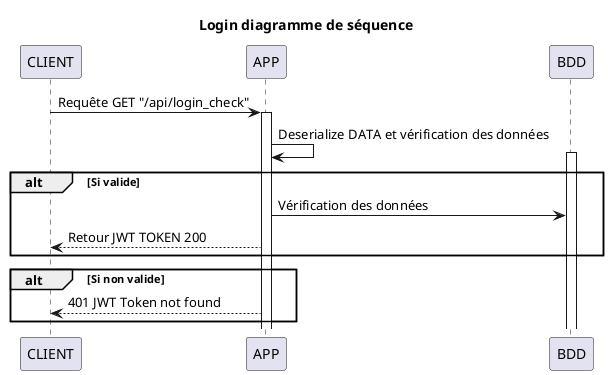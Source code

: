 @startuml

title Login diagramme de séquence

participant CLIENT
participant APP
participant BDD

CLIENT -> APP: Requête GET "/api/login_check"
activate APP
APP -> APP : Deserialize DATA et vérification des données
activate BDD

alt Si valide
    APP -> BDD : Vérification des données
    APP --> CLIENT : Retour JWT TOKEN 200
end

alt Si non valide
    APP --> CLIENT : 401 JWT Token not found
end

@enduml

